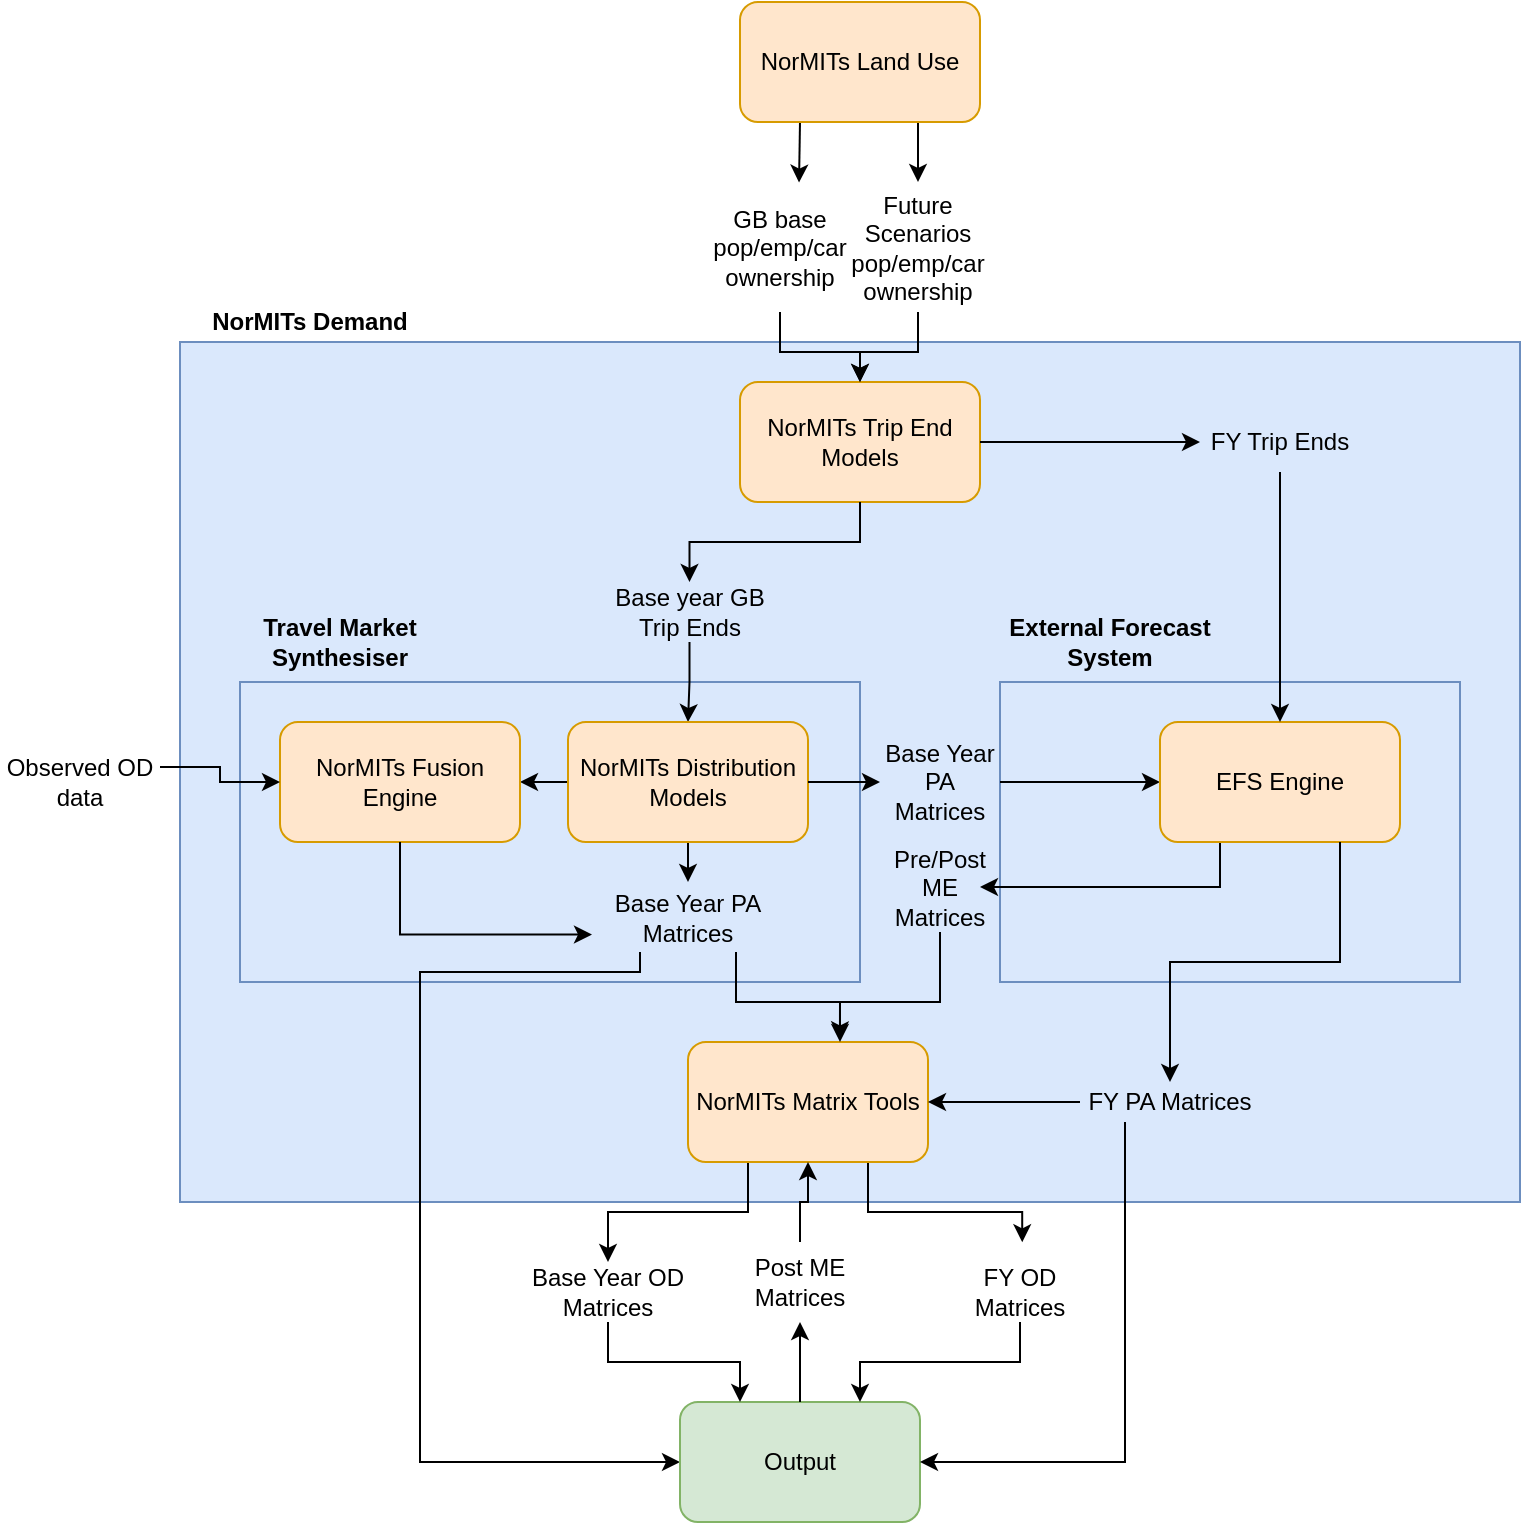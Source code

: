 <mxfile version="14.1.9" type="device" pages="2"><diagram id="C5RBs43oDa-KdzZeNtuy" name="Demand Op Model"><mxGraphModel dx="1684" dy="872" grid="1" gridSize="10" guides="1" tooltips="1" connect="1" arrows="1" fold="1" page="1" pageScale="1" pageWidth="827" pageHeight="1169" math="0" shadow="0"><root><mxCell id="WIyWlLk6GJQsqaUBKTNV-0"/><mxCell id="WIyWlLk6GJQsqaUBKTNV-1" parent="WIyWlLk6GJQsqaUBKTNV-0"/><mxCell id="84nA1yz6snF1AJvq_4vm-4" value="" style="rounded=0;whiteSpace=wrap;html=1;fillColor=#dae8fc;strokeColor=#6c8ebf;" parent="WIyWlLk6GJQsqaUBKTNV-1" vertex="1"><mxGeometry x="120" y="290" width="670" height="430" as="geometry"/></mxCell><mxCell id="84nA1yz6snF1AJvq_4vm-9" value="" style="rounded=0;whiteSpace=wrap;html=1;fillColor=#dae8fc;strokeColor=#6c8ebf;" parent="WIyWlLk6GJQsqaUBKTNV-1" vertex="1"><mxGeometry x="150" y="460" width="310" height="150" as="geometry"/></mxCell><mxCell id="ySCdkQFHRH6HPPdHbl1Z-7" style="edgeStyle=orthogonalEdgeStyle;rounded=0;orthogonalLoop=1;jettySize=auto;html=1;exitX=0.75;exitY=1;exitDx=0;exitDy=0;entryX=0.5;entryY=0;entryDx=0;entryDy=0;" parent="WIyWlLk6GJQsqaUBKTNV-1" source="84nA1yz6snF1AJvq_4vm-0" target="84nA1yz6snF1AJvq_4vm-36" edge="1"><mxGeometry relative="1" as="geometry"/></mxCell><mxCell id="ySCdkQFHRH6HPPdHbl1Z-8" style="edgeStyle=orthogonalEdgeStyle;rounded=0;orthogonalLoop=1;jettySize=auto;html=1;exitX=0.25;exitY=1;exitDx=0;exitDy=0;entryX=0.619;entryY=0.004;entryDx=0;entryDy=0;entryPerimeter=0;" parent="WIyWlLk6GJQsqaUBKTNV-1" source="84nA1yz6snF1AJvq_4vm-0" target="84nA1yz6snF1AJvq_4vm-3" edge="1"><mxGeometry relative="1" as="geometry"/></mxCell><mxCell id="84nA1yz6snF1AJvq_4vm-0" value="NorMITs Land Use" style="rounded=1;whiteSpace=wrap;html=1;fillColor=#ffe6cc;strokeColor=#d79b00;" parent="WIyWlLk6GJQsqaUBKTNV-1" vertex="1"><mxGeometry x="400" y="120" width="120" height="60" as="geometry"/></mxCell><mxCell id="84nA1yz6snF1AJvq_4vm-5" value="NorMITs Demand" style="text;html=1;strokeColor=none;fillColor=none;align=center;verticalAlign=middle;whiteSpace=wrap;rounded=0;fontStyle=1" parent="WIyWlLk6GJQsqaUBKTNV-1" vertex="1"><mxGeometry x="120" y="270" width="130" height="20" as="geometry"/></mxCell><mxCell id="84nA1yz6snF1AJvq_4vm-15" value="" style="edgeStyle=orthogonalEdgeStyle;rounded=0;orthogonalLoop=1;jettySize=auto;html=1;" parent="WIyWlLk6GJQsqaUBKTNV-1" source="84nA1yz6snF1AJvq_4vm-22" target="84nA1yz6snF1AJvq_4vm-13" edge="1"><mxGeometry relative="1" as="geometry"/></mxCell><UserObject label="NorMITs Trip End Models" link="data:page/id,qNR3luJetQ605BBUCs6L" id="84nA1yz6snF1AJvq_4vm-6"><mxCell style="rounded=1;whiteSpace=wrap;html=1;fillColor=#ffe6cc;strokeColor=#d79b00;" parent="WIyWlLk6GJQsqaUBKTNV-1" vertex="1"><mxGeometry x="400" y="310" width="120" height="60" as="geometry"/></mxCell></UserObject><mxCell id="84nA1yz6snF1AJvq_4vm-10" value="External Forecast System" style="text;html=1;strokeColor=none;fillColor=none;align=center;verticalAlign=middle;whiteSpace=wrap;rounded=0;fontStyle=1" parent="WIyWlLk6GJQsqaUBKTNV-1" vertex="1"><mxGeometry x="530" y="425" width="110" height="30" as="geometry"/></mxCell><mxCell id="84nA1yz6snF1AJvq_4vm-11" value="" style="rounded=0;whiteSpace=wrap;html=1;fillColor=#dae8fc;strokeColor=#6c8ebf;" parent="WIyWlLk6GJQsqaUBKTNV-1" vertex="1"><mxGeometry x="530" y="460" width="230" height="150" as="geometry"/></mxCell><mxCell id="84nA1yz6snF1AJvq_4vm-12" value="Travel Market Synthesiser" style="text;html=1;strokeColor=none;fillColor=none;align=center;verticalAlign=middle;whiteSpace=wrap;rounded=0;fontStyle=1" parent="WIyWlLk6GJQsqaUBKTNV-1" vertex="1"><mxGeometry x="150" y="425" width="100" height="30" as="geometry"/></mxCell><mxCell id="84nA1yz6snF1AJvq_4vm-48" style="edgeStyle=orthogonalEdgeStyle;rounded=0;orthogonalLoop=1;jettySize=auto;html=1;exitX=1;exitY=0.5;exitDx=0;exitDy=0;" parent="WIyWlLk6GJQsqaUBKTNV-1" source="84nA1yz6snF1AJvq_4vm-49" target="84nA1yz6snF1AJvq_4vm-38" edge="1"><mxGeometry relative="1" as="geometry"/></mxCell><mxCell id="MoAWkt_CJGht0_YXHGQX-1" style="edgeStyle=orthogonalEdgeStyle;rounded=0;orthogonalLoop=1;jettySize=auto;html=1;exitX=0;exitY=0.5;exitDx=0;exitDy=0;entryX=1;entryY=0.5;entryDx=0;entryDy=0;" parent="WIyWlLk6GJQsqaUBKTNV-1" source="84nA1yz6snF1AJvq_4vm-13" target="84nA1yz6snF1AJvq_4vm-16" edge="1"><mxGeometry relative="1" as="geometry"/></mxCell><mxCell id="ySCdkQFHRH6HPPdHbl1Z-3" style="edgeStyle=orthogonalEdgeStyle;rounded=0;orthogonalLoop=1;jettySize=auto;html=1;exitX=0.5;exitY=1;exitDx=0;exitDy=0;entryX=0.5;entryY=0;entryDx=0;entryDy=0;" parent="WIyWlLk6GJQsqaUBKTNV-1" source="84nA1yz6snF1AJvq_4vm-13" target="84nA1yz6snF1AJvq_4vm-24" edge="1"><mxGeometry relative="1" as="geometry"/></mxCell><mxCell id="84nA1yz6snF1AJvq_4vm-13" value="NorMITs Distribution Models" style="rounded=1;whiteSpace=wrap;html=1;fillColor=#ffe6cc;strokeColor=#d79b00;" parent="WIyWlLk6GJQsqaUBKTNV-1" vertex="1"><mxGeometry x="314" y="480" width="120" height="60" as="geometry"/></mxCell><mxCell id="84nA1yz6snF1AJvq_4vm-87" style="edgeStyle=orthogonalEdgeStyle;rounded=0;orthogonalLoop=1;jettySize=auto;html=1;exitX=0.25;exitY=1;exitDx=0;exitDy=0;entryX=0.5;entryY=0;entryDx=0;entryDy=0;" parent="WIyWlLk6GJQsqaUBKTNV-1" source="84nA1yz6snF1AJvq_4vm-14" target="84nA1yz6snF1AJvq_4vm-86" edge="1"><mxGeometry relative="1" as="geometry"/></mxCell><mxCell id="84nA1yz6snF1AJvq_4vm-89" style="edgeStyle=orthogonalEdgeStyle;rounded=0;orthogonalLoop=1;jettySize=auto;html=1;exitX=0.75;exitY=1;exitDx=0;exitDy=0;entryX=0.514;entryY=-0.329;entryDx=0;entryDy=0;entryPerimeter=0;" parent="WIyWlLk6GJQsqaUBKTNV-1" source="84nA1yz6snF1AJvq_4vm-14" target="84nA1yz6snF1AJvq_4vm-82" edge="1"><mxGeometry relative="1" as="geometry"/></mxCell><mxCell id="84nA1yz6snF1AJvq_4vm-14" value="NorMITs Matrix Tools" style="rounded=1;whiteSpace=wrap;html=1;fillColor=#ffe6cc;strokeColor=#d79b00;" parent="WIyWlLk6GJQsqaUBKTNV-1" vertex="1"><mxGeometry x="374" y="640" width="120" height="60" as="geometry"/></mxCell><mxCell id="84nA1yz6snF1AJvq_4vm-16" value="NorMITs Fusion Engine" style="rounded=1;whiteSpace=wrap;html=1;fillColor=#ffe6cc;strokeColor=#d79b00;" parent="WIyWlLk6GJQsqaUBKTNV-1" vertex="1"><mxGeometry x="170" y="480" width="120" height="60" as="geometry"/></mxCell><mxCell id="84nA1yz6snF1AJvq_4vm-75" style="edgeStyle=orthogonalEdgeStyle;rounded=0;orthogonalLoop=1;jettySize=auto;html=1;exitX=0;exitY=0.5;exitDx=0;exitDy=0;entryX=1;entryY=0.5;entryDx=0;entryDy=0;" parent="WIyWlLk6GJQsqaUBKTNV-1" source="84nA1yz6snF1AJvq_4vm-78" target="84nA1yz6snF1AJvq_4vm-14" edge="1"><mxGeometry relative="1" as="geometry"/></mxCell><mxCell id="ySCdkQFHRH6HPPdHbl1Z-0" style="edgeStyle=orthogonalEdgeStyle;rounded=0;orthogonalLoop=1;jettySize=auto;html=1;exitX=0.25;exitY=1;exitDx=0;exitDy=0;entryX=1;entryY=0.5;entryDx=0;entryDy=0;" parent="WIyWlLk6GJQsqaUBKTNV-1" source="84nA1yz6snF1AJvq_4vm-38" target="84nA1yz6snF1AJvq_4vm-68" edge="1"><mxGeometry relative="1" as="geometry"/></mxCell><mxCell id="84nA1yz6snF1AJvq_4vm-38" value="EFS Engine" style="rounded=1;whiteSpace=wrap;html=1;fillColor=#ffe6cc;strokeColor=#d79b00;" parent="WIyWlLk6GJQsqaUBKTNV-1" vertex="1"><mxGeometry x="610" y="480" width="120" height="60" as="geometry"/></mxCell><mxCell id="84nA1yz6snF1AJvq_4vm-45" style="edgeStyle=orthogonalEdgeStyle;rounded=0;orthogonalLoop=1;jettySize=auto;html=1;entryX=0.5;entryY=0;entryDx=0;entryDy=0;" parent="WIyWlLk6GJQsqaUBKTNV-1" source="84nA1yz6snF1AJvq_4vm-97" target="84nA1yz6snF1AJvq_4vm-38" edge="1"><mxGeometry relative="1" as="geometry"/></mxCell><mxCell id="84nA1yz6snF1AJvq_4vm-55" style="edgeStyle=orthogonalEdgeStyle;rounded=0;orthogonalLoop=1;jettySize=auto;html=1;exitX=0.5;exitY=1;exitDx=0;exitDy=0;" parent="WIyWlLk6GJQsqaUBKTNV-1" edge="1"><mxGeometry relative="1" as="geometry"><mxPoint x="500" y="594.5" as="sourcePoint"/><mxPoint x="500" y="594.5" as="targetPoint"/></mxGeometry></mxCell><mxCell id="84nA1yz6snF1AJvq_4vm-49" value="Base Year PA Matrices" style="text;html=1;strokeColor=none;fillColor=none;align=center;verticalAlign=middle;whiteSpace=wrap;rounded=0;" parent="WIyWlLk6GJQsqaUBKTNV-1" vertex="1"><mxGeometry x="470" y="490" width="60" height="40" as="geometry"/></mxCell><mxCell id="84nA1yz6snF1AJvq_4vm-57" style="edgeStyle=orthogonalEdgeStyle;rounded=0;orthogonalLoop=1;jettySize=auto;html=1;exitX=1;exitY=0.5;exitDx=0;exitDy=0;" parent="WIyWlLk6GJQsqaUBKTNV-1" source="84nA1yz6snF1AJvq_4vm-13" target="84nA1yz6snF1AJvq_4vm-49" edge="1"><mxGeometry relative="1" as="geometry"><mxPoint x="434" y="510" as="sourcePoint"/><mxPoint x="500" y="510" as="targetPoint"/></mxGeometry></mxCell><mxCell id="MoAWkt_CJGht0_YXHGQX-3" style="edgeStyle=orthogonalEdgeStyle;rounded=0;orthogonalLoop=1;jettySize=auto;html=1;exitX=0.25;exitY=1;exitDx=0;exitDy=0;entryX=0;entryY=0.5;entryDx=0;entryDy=0;" parent="WIyWlLk6GJQsqaUBKTNV-1" source="84nA1yz6snF1AJvq_4vm-24" target="84nA1yz6snF1AJvq_4vm-76" edge="1"><mxGeometry relative="1" as="geometry"><Array as="points"><mxPoint x="240" y="605"/><mxPoint x="240" y="850"/></Array></mxGeometry></mxCell><mxCell id="ySCdkQFHRH6HPPdHbl1Z-12" style="edgeStyle=orthogonalEdgeStyle;rounded=0;orthogonalLoop=1;jettySize=auto;html=1;exitX=0.75;exitY=1;exitDx=0;exitDy=0;entryX=0.633;entryY=-0.022;entryDx=0;entryDy=0;entryPerimeter=0;" parent="WIyWlLk6GJQsqaUBKTNV-1" source="84nA1yz6snF1AJvq_4vm-24" target="84nA1yz6snF1AJvq_4vm-14" edge="1"><mxGeometry relative="1" as="geometry"><Array as="points"><mxPoint x="398" y="620"/><mxPoint x="450" y="620"/></Array></mxGeometry></mxCell><mxCell id="84nA1yz6snF1AJvq_4vm-24" value="Base Year PA Matrices" style="text;html=1;strokeColor=none;fillColor=none;align=center;verticalAlign=middle;whiteSpace=wrap;rounded=0;" parent="WIyWlLk6GJQsqaUBKTNV-1" vertex="1"><mxGeometry x="326" y="560" width="96" height="35" as="geometry"/></mxCell><mxCell id="84nA1yz6snF1AJvq_4vm-62" style="edgeStyle=orthogonalEdgeStyle;rounded=0;orthogonalLoop=1;jettySize=auto;html=1;exitX=0.5;exitY=1;exitDx=0;exitDy=0;entryX=0;entryY=0.75;entryDx=0;entryDy=0;" parent="WIyWlLk6GJQsqaUBKTNV-1" source="84nA1yz6snF1AJvq_4vm-16" target="84nA1yz6snF1AJvq_4vm-24" edge="1"><mxGeometry relative="1" as="geometry"><mxPoint x="230" y="540" as="sourcePoint"/><mxPoint x="374" y="670" as="targetPoint"/></mxGeometry></mxCell><mxCell id="ySCdkQFHRH6HPPdHbl1Z-1" value="" style="edgeStyle=orthogonalEdgeStyle;rounded=0;orthogonalLoop=1;jettySize=auto;html=1;" parent="WIyWlLk6GJQsqaUBKTNV-1" source="84nA1yz6snF1AJvq_4vm-68" target="84nA1yz6snF1AJvq_4vm-14" edge="1"><mxGeometry relative="1" as="geometry"><Array as="points"><mxPoint x="500" y="620"/><mxPoint x="450" y="620"/></Array></mxGeometry></mxCell><mxCell id="84nA1yz6snF1AJvq_4vm-68" value="Pre/Post ME Matrices" style="text;html=1;strokeColor=none;fillColor=none;align=center;verticalAlign=middle;whiteSpace=wrap;rounded=0;" parent="WIyWlLk6GJQsqaUBKTNV-1" vertex="1"><mxGeometry x="480" y="540" width="40" height="45" as="geometry"/></mxCell><mxCell id="84nA1yz6snF1AJvq_4vm-76" value="Output" style="rounded=1;whiteSpace=wrap;html=1;fillColor=#d5e8d4;strokeColor=#82b366;" parent="WIyWlLk6GJQsqaUBKTNV-1" vertex="1"><mxGeometry x="370" y="820" width="120" height="60" as="geometry"/></mxCell><mxCell id="84nA1yz6snF1AJvq_4vm-80" style="edgeStyle=orthogonalEdgeStyle;rounded=0;orthogonalLoop=1;jettySize=auto;html=1;exitX=0.25;exitY=1;exitDx=0;exitDy=0;entryX=1;entryY=0.5;entryDx=0;entryDy=0;" parent="WIyWlLk6GJQsqaUBKTNV-1" source="84nA1yz6snF1AJvq_4vm-78" target="84nA1yz6snF1AJvq_4vm-76" edge="1"><mxGeometry relative="1" as="geometry"/></mxCell><mxCell id="84nA1yz6snF1AJvq_4vm-78" value="FY PA Matrices" style="text;html=1;strokeColor=none;fillColor=none;align=center;verticalAlign=middle;whiteSpace=wrap;rounded=0;" parent="WIyWlLk6GJQsqaUBKTNV-1" vertex="1"><mxGeometry x="570" y="660" width="90" height="20" as="geometry"/></mxCell><mxCell id="84nA1yz6snF1AJvq_4vm-79" style="edgeStyle=orthogonalEdgeStyle;rounded=0;orthogonalLoop=1;jettySize=auto;html=1;exitX=0.75;exitY=1;exitDx=0;exitDy=0;entryX=0.5;entryY=0;entryDx=0;entryDy=0;" parent="WIyWlLk6GJQsqaUBKTNV-1" source="84nA1yz6snF1AJvq_4vm-38" target="84nA1yz6snF1AJvq_4vm-78" edge="1"><mxGeometry relative="1" as="geometry"><mxPoint x="590" y="540" as="sourcePoint"/><mxPoint x="494" y="670" as="targetPoint"/></mxGeometry></mxCell><mxCell id="84nA1yz6snF1AJvq_4vm-90" style="edgeStyle=orthogonalEdgeStyle;rounded=0;orthogonalLoop=1;jettySize=auto;html=1;exitX=0.5;exitY=1;exitDx=0;exitDy=0;entryX=0.75;entryY=0;entryDx=0;entryDy=0;" parent="WIyWlLk6GJQsqaUBKTNV-1" source="84nA1yz6snF1AJvq_4vm-82" target="84nA1yz6snF1AJvq_4vm-76" edge="1"><mxGeometry relative="1" as="geometry"/></mxCell><mxCell id="84nA1yz6snF1AJvq_4vm-82" value="FY OD Matrices" style="text;html=1;strokeColor=none;fillColor=none;align=center;verticalAlign=middle;whiteSpace=wrap;rounded=0;" parent="WIyWlLk6GJQsqaUBKTNV-1" vertex="1"><mxGeometry x="500" y="750" width="80" height="30" as="geometry"/></mxCell><mxCell id="84nA1yz6snF1AJvq_4vm-88" style="edgeStyle=orthogonalEdgeStyle;rounded=0;orthogonalLoop=1;jettySize=auto;html=1;exitX=0.5;exitY=1;exitDx=0;exitDy=0;entryX=0.25;entryY=0;entryDx=0;entryDy=0;" parent="WIyWlLk6GJQsqaUBKTNV-1" source="84nA1yz6snF1AJvq_4vm-86" target="84nA1yz6snF1AJvq_4vm-76" edge="1"><mxGeometry relative="1" as="geometry"/></mxCell><mxCell id="84nA1yz6snF1AJvq_4vm-86" value="Base Year OD Matrices" style="text;html=1;strokeColor=none;fillColor=none;align=center;verticalAlign=middle;whiteSpace=wrap;rounded=0;" parent="WIyWlLk6GJQsqaUBKTNV-1" vertex="1"><mxGeometry x="294" y="750" width="80" height="30" as="geometry"/></mxCell><mxCell id="ySCdkQFHRH6HPPdHbl1Z-9" style="edgeStyle=orthogonalEdgeStyle;rounded=0;orthogonalLoop=1;jettySize=auto;html=1;exitX=0.5;exitY=1;exitDx=0;exitDy=0;entryX=0.5;entryY=0;entryDx=0;entryDy=0;" parent="WIyWlLk6GJQsqaUBKTNV-1" source="84nA1yz6snF1AJvq_4vm-36" target="84nA1yz6snF1AJvq_4vm-6" edge="1"><mxGeometry relative="1" as="geometry"/></mxCell><mxCell id="84nA1yz6snF1AJvq_4vm-36" value="Future Scenarios pop/emp/car ownership" style="text;html=1;strokeColor=none;fillColor=none;align=center;verticalAlign=middle;whiteSpace=wrap;rounded=0;" parent="WIyWlLk6GJQsqaUBKTNV-1" vertex="1"><mxGeometry x="454" y="210" width="70" height="65" as="geometry"/></mxCell><mxCell id="ySCdkQFHRH6HPPdHbl1Z-10" style="edgeStyle=orthogonalEdgeStyle;rounded=0;orthogonalLoop=1;jettySize=auto;html=1;exitX=0.5;exitY=1;exitDx=0;exitDy=0;entryX=0.5;entryY=0;entryDx=0;entryDy=0;" parent="WIyWlLk6GJQsqaUBKTNV-1" source="84nA1yz6snF1AJvq_4vm-3" target="84nA1yz6snF1AJvq_4vm-6" edge="1"><mxGeometry relative="1" as="geometry"/></mxCell><mxCell id="84nA1yz6snF1AJvq_4vm-3" value="GB base pop/emp/car ownership" style="text;html=1;strokeColor=none;fillColor=none;align=center;verticalAlign=middle;whiteSpace=wrap;rounded=0;" parent="WIyWlLk6GJQsqaUBKTNV-1" vertex="1"><mxGeometry x="380" y="210" width="80" height="65" as="geometry"/></mxCell><mxCell id="84nA1yz6snF1AJvq_4vm-22" value="Base year GB Trip Ends" style="text;html=1;strokeColor=none;fillColor=none;align=center;verticalAlign=middle;whiteSpace=wrap;rounded=0;" parent="WIyWlLk6GJQsqaUBKTNV-1" vertex="1"><mxGeometry x="336" y="410" width="77.5" height="30" as="geometry"/></mxCell><mxCell id="84nA1yz6snF1AJvq_4vm-96" value="" style="edgeStyle=orthogonalEdgeStyle;rounded=0;orthogonalLoop=1;jettySize=auto;html=1;" parent="WIyWlLk6GJQsqaUBKTNV-1" source="84nA1yz6snF1AJvq_4vm-6" target="84nA1yz6snF1AJvq_4vm-22" edge="1"><mxGeometry relative="1" as="geometry"><mxPoint x="460" y="370" as="sourcePoint"/><mxPoint x="374" y="480" as="targetPoint"/></mxGeometry></mxCell><mxCell id="84nA1yz6snF1AJvq_4vm-97" value="FY Trip Ends" style="text;html=1;strokeColor=none;fillColor=none;align=center;verticalAlign=middle;whiteSpace=wrap;rounded=0;" parent="WIyWlLk6GJQsqaUBKTNV-1" vertex="1"><mxGeometry x="630" y="325" width="80" height="30" as="geometry"/></mxCell><mxCell id="84nA1yz6snF1AJvq_4vm-99" style="edgeStyle=orthogonalEdgeStyle;rounded=0;orthogonalLoop=1;jettySize=auto;html=1;exitX=1;exitY=0.5;exitDx=0;exitDy=0;entryX=0;entryY=0.5;entryDx=0;entryDy=0;" parent="WIyWlLk6GJQsqaUBKTNV-1" source="84nA1yz6snF1AJvq_4vm-6" target="84nA1yz6snF1AJvq_4vm-97" edge="1"><mxGeometry relative="1" as="geometry"><mxPoint x="520" y="340" as="sourcePoint"/><mxPoint x="650" y="480" as="targetPoint"/></mxGeometry></mxCell><mxCell id="ySCdkQFHRH6HPPdHbl1Z-13" style="edgeStyle=orthogonalEdgeStyle;rounded=0;orthogonalLoop=1;jettySize=auto;html=1;exitX=0.5;exitY=0;exitDx=0;exitDy=0;entryX=0.5;entryY=1;entryDx=0;entryDy=0;" parent="WIyWlLk6GJQsqaUBKTNV-1" source="Iy8C_a_n2SiAuP8EBuxL-1" target="84nA1yz6snF1AJvq_4vm-14" edge="1"><mxGeometry relative="1" as="geometry"/></mxCell><mxCell id="Iy8C_a_n2SiAuP8EBuxL-1" value="Post ME Matrices" style="text;html=1;strokeColor=none;fillColor=none;align=center;verticalAlign=middle;whiteSpace=wrap;rounded=0;" parent="WIyWlLk6GJQsqaUBKTNV-1" vertex="1"><mxGeometry x="410" y="740" width="40" height="40" as="geometry"/></mxCell><mxCell id="Iy8C_a_n2SiAuP8EBuxL-2" style="edgeStyle=orthogonalEdgeStyle;rounded=0;orthogonalLoop=1;jettySize=auto;html=1;exitX=0.5;exitY=0;exitDx=0;exitDy=0;entryX=0.5;entryY=1;entryDx=0;entryDy=0;" parent="WIyWlLk6GJQsqaUBKTNV-1" source="84nA1yz6snF1AJvq_4vm-76" target="Iy8C_a_n2SiAuP8EBuxL-1" edge="1"><mxGeometry relative="1" as="geometry"><mxPoint x="430" y="820" as="sourcePoint"/><mxPoint x="434" y="700" as="targetPoint"/></mxGeometry></mxCell><mxCell id="MoAWkt_CJGht0_YXHGQX-6" style="edgeStyle=orthogonalEdgeStyle;rounded=0;orthogonalLoop=1;jettySize=auto;html=1;exitX=1;exitY=0.25;exitDx=0;exitDy=0;" parent="WIyWlLk6GJQsqaUBKTNV-1" source="MoAWkt_CJGht0_YXHGQX-4" target="84nA1yz6snF1AJvq_4vm-16" edge="1"><mxGeometry relative="1" as="geometry"/></mxCell><mxCell id="MoAWkt_CJGht0_YXHGQX-4" value="Observed OD data" style="text;html=1;strokeColor=none;fillColor=none;align=center;verticalAlign=middle;whiteSpace=wrap;rounded=0;" parent="WIyWlLk6GJQsqaUBKTNV-1" vertex="1"><mxGeometry x="30" y="495" width="80" height="30" as="geometry"/></mxCell></root></mxGraphModel></diagram><diagram id="qNR3luJetQ605BBUCs6L" name="Trip End Op Model"><mxGraphModel dx="1684" dy="872" grid="1" gridSize="10" guides="1" tooltips="1" connect="1" arrows="1" fold="1" page="1" pageScale="1" pageWidth="827" pageHeight="1169" math="0" shadow="0"><root><mxCell id="qk_TOl5vr-WH5JWiHwTh-0"/><mxCell id="qk_TOl5vr-WH5JWiHwTh-1" parent="qk_TOl5vr-WH5JWiHwTh-0"/><mxCell id="D4MgIpYX1PNLTh6NL_FA-0" value="NorMITs Trip End Model" style="text;html=1;strokeColor=none;fillColor=none;align=center;verticalAlign=middle;whiteSpace=wrap;rounded=0;fontStyle=1" parent="qk_TOl5vr-WH5JWiHwTh-1" vertex="1"><mxGeometry x="130" y="170" width="170" height="20" as="geometry"/></mxCell><mxCell id="Vx1ih-9w73qdpXAcm3U5-0" value="" style="rounded=0;whiteSpace=wrap;html=1;fillColor=#dae8fc;strokeColor=#6c8ebf;" parent="qk_TOl5vr-WH5JWiHwTh-1" vertex="1"><mxGeometry x="130" y="190" width="700" height="760" as="geometry"/></mxCell><mxCell id="U_UaK9lnyz_nsPR1sB8B-54" value="" style="edgeStyle=orthogonalEdgeStyle;rounded=0;jumpStyle=arc;orthogonalLoop=1;jettySize=auto;html=1;" parent="qk_TOl5vr-WH5JWiHwTh-1" source="u11s--xx9vcb49b_IfS9-0" target="e_3ST5zhgSnFSag0NRsb-10" edge="1"><mxGeometry relative="1" as="geometry"/></mxCell><mxCell id="u11s--xx9vcb49b_IfS9-0" value="NorMITs Land Use" style="rounded=1;whiteSpace=wrap;html=1;fillColor=#ffe6cc;strokeColor=#d79b00;" parent="qk_TOl5vr-WH5JWiHwTh-1" vertex="1"><mxGeometry y="70" width="120" height="60" as="geometry"/></mxCell><mxCell id="e_3ST5zhgSnFSag0NRsb-4" value="NorMITs Production Model" style="text;html=1;strokeColor=none;fillColor=none;align=center;verticalAlign=middle;whiteSpace=wrap;rounded=0;fontStyle=1" parent="qk_TOl5vr-WH5JWiHwTh-1" vertex="1"><mxGeometry x="181.5" y="230" width="170" height="20" as="geometry"/></mxCell><mxCell id="e_3ST5zhgSnFSag0NRsb-6" value="NorMITs Attraction Model" style="text;html=1;strokeColor=none;fillColor=none;align=center;verticalAlign=middle;whiteSpace=wrap;rounded=0;fontStyle=1" parent="qk_TOl5vr-WH5JWiHwTh-1" vertex="1"><mxGeometry x="602.5" y="230" width="170" height="20" as="geometry"/></mxCell><mxCell id="e_3ST5zhgSnFSag0NRsb-8" value="" style="rounded=1;whiteSpace=wrap;html=1;fillColor=#ffe6cc;strokeColor=#d79b00;" parent="qk_TOl5vr-WH5JWiHwTh-1" vertex="1"><mxGeometry x="592.5" y="250" width="197.5" height="560" as="geometry"/></mxCell><mxCell id="U_UaK9lnyz_nsPR1sB8B-45" style="edgeStyle=orthogonalEdgeStyle;rounded=0;jumpStyle=arc;orthogonalLoop=1;jettySize=auto;html=1;exitX=0.5;exitY=1;exitDx=0;exitDy=0;entryX=0.5;entryY=0;entryDx=0;entryDy=0;" parent="qk_TOl5vr-WH5JWiHwTh-1" source="e_3ST5zhgSnFSag0NRsb-9" target="U_UaK9lnyz_nsPR1sB8B-40" edge="1"><mxGeometry relative="1" as="geometry"/></mxCell><mxCell id="e_3ST5zhgSnFSag0NRsb-9" value="Jobs by zone" style="text;html=1;strokeColor=none;fillColor=none;align=center;verticalAlign=middle;whiteSpace=wrap;rounded=0;" parent="qk_TOl5vr-WH5JWiHwTh-1" vertex="1"><mxGeometry x="482" y="160" width="86" height="30" as="geometry"/></mxCell><mxCell id="U_UaK9lnyz_nsPR1sB8B-22" style="edgeStyle=orthogonalEdgeStyle;rounded=0;jumpStyle=arc;orthogonalLoop=1;jettySize=auto;html=1;exitX=0.25;exitY=1;exitDx=0;exitDy=0;entryX=0.5;entryY=0;entryDx=0;entryDy=0;" parent="qk_TOl5vr-WH5JWiHwTh-1" source="e_3ST5zhgSnFSag0NRsb-14" target="U_UaK9lnyz_nsPR1sB8B-0" edge="1"><mxGeometry relative="1" as="geometry"/></mxCell><mxCell id="U_UaK9lnyz_nsPR1sB8B-87" style="edgeStyle=orthogonalEdgeStyle;rounded=0;jumpStyle=arc;orthogonalLoop=1;jettySize=auto;html=1;exitX=1;exitY=0.5;exitDx=0;exitDy=0;entryX=0.25;entryY=0;entryDx=0;entryDy=0;" parent="qk_TOl5vr-WH5JWiHwTh-1" source="e_3ST5zhgSnFSag0NRsb-14" target="U_UaK9lnyz_nsPR1sB8B-83" edge="1"><mxGeometry relative="1" as="geometry"/></mxCell><mxCell id="e_3ST5zhgSnFSag0NRsb-14" value="NTS Analysis" style="rounded=1;whiteSpace=wrap;html=1;fillColor=#ffe6cc;strokeColor=#d79b00;" parent="qk_TOl5vr-WH5JWiHwTh-1" vertex="1"><mxGeometry x="414" y="70" width="120" height="60" as="geometry"/></mxCell><mxCell id="e_3ST5zhgSnFSag0NRsb-10" value="&lt;span style=&quot;font-weight: normal&quot;&gt;People by:&lt;br&gt;&lt;i&gt;TfN Area type&lt;br&gt;Property type&lt;br&gt;Household attributes&lt;br&gt;Gender&lt;br&gt;Age&lt;br&gt;Car Ownership&lt;br&gt;Skill level&lt;/i&gt;&lt;br&gt;&lt;/span&gt;" style="text;html=1;strokeColor=none;fillColor=none;align=center;verticalAlign=middle;whiteSpace=wrap;rounded=0;fontStyle=1" parent="qk_TOl5vr-WH5JWiHwTh-1" vertex="1"><mxGeometry y="220" width="118.75" height="130" as="geometry"/></mxCell><mxCell id="U_UaK9lnyz_nsPR1sB8B-0" value="&lt;span style=&quot;font-weight: normal&quot;&gt;Trip Rates&lt;br&gt;w/ NTEM &amp;amp; TfN segmentation&lt;br&gt;&lt;/span&gt;" style="text;html=1;strokeColor=none;fillColor=none;align=center;verticalAlign=middle;whiteSpace=wrap;rounded=0;fontStyle=1" parent="qk_TOl5vr-WH5JWiHwTh-1" vertex="1"><mxGeometry x="374" y="265" width="80" height="70" as="geometry"/></mxCell><mxCell id="U_UaK9lnyz_nsPR1sB8B-98" style="edgeStyle=orthogonalEdgeStyle;rounded=0;jumpStyle=arc;orthogonalLoop=1;jettySize=auto;html=1;exitX=0.5;exitY=1;exitDx=0;exitDy=0;entryX=0.5;entryY=0;entryDx=0;entryDy=0;" parent="qk_TOl5vr-WH5JWiHwTh-1" source="Tph_gJqWwick8H7wGG4q-9" target="U_UaK9lnyz_nsPR1sB8B-81" edge="1"><mxGeometry relative="1" as="geometry"/></mxCell><mxCell id="U_UaK9lnyz_nsPR1sB8B-27" value="Attraction Weighting" style="rounded=1;whiteSpace=wrap;html=1;fillColor=#dae8fc;strokeColor=#6c8ebf;" parent="qk_TOl5vr-WH5JWiHwTh-1" vertex="1"><mxGeometry x="632.5" y="270" width="120" height="60" as="geometry"/></mxCell><mxCell id="Tph_gJqWwick8H7wGG4q-6" style="edgeStyle=orthogonalEdgeStyle;rounded=0;jumpStyle=arc;orthogonalLoop=1;jettySize=auto;html=1;exitX=0.5;exitY=1;exitDx=0;exitDy=0;" parent="qk_TOl5vr-WH5JWiHwTh-1" source="U_UaK9lnyz_nsPR1sB8B-28" target="U_UaK9lnyz_nsPR1sB8B-55" edge="1"><mxGeometry relative="1" as="geometry"/></mxCell><mxCell id="U_UaK9lnyz_nsPR1sB8B-28" value="Aggregation to Zones" style="rounded=1;whiteSpace=wrap;html=1;fillColor=#ffe6cc;strokeColor=#d79b00;" parent="qk_TOl5vr-WH5JWiHwTh-1" vertex="1"><mxGeometry x="424" y="725" width="100" height="50" as="geometry"/></mxCell><mxCell id="Tph_gJqWwick8H7wGG4q-15" style="edgeStyle=orthogonalEdgeStyle;rounded=0;jumpStyle=arc;orthogonalLoop=1;jettySize=auto;html=1;exitX=0.5;exitY=1;exitDx=0;exitDy=0;entryX=0.528;entryY=-0.306;entryDx=0;entryDy=0;entryPerimeter=0;" parent="qk_TOl5vr-WH5JWiHwTh-1" source="U_UaK9lnyz_nsPR1sB8B-29" target="Tph_gJqWwick8H7wGG4q-13" edge="1"><mxGeometry relative="1" as="geometry"/></mxCell><mxCell id="U_UaK9lnyz_nsPR1sB8B-29" value="Skill level weighting" style="rounded=1;whiteSpace=wrap;html=1;fillColor=#dae8fc;strokeColor=#6c8ebf;" parent="qk_TOl5vr-WH5JWiHwTh-1" vertex="1"><mxGeometry x="632.5" y="640" width="120" height="60" as="geometry"/></mxCell><mxCell id="U_UaK9lnyz_nsPR1sB8B-38" value="Output" style="rounded=1;whiteSpace=wrap;html=1;fillColor=#d5e8d4;strokeColor=#82b366;" parent="qk_TOl5vr-WH5JWiHwTh-1" vertex="1"><mxGeometry x="424" y="970" width="100" height="50" as="geometry"/></mxCell><mxCell id="U_UaK9lnyz_nsPR1sB8B-47" style="edgeStyle=orthogonalEdgeStyle;rounded=0;jumpStyle=arc;orthogonalLoop=1;jettySize=auto;html=1;exitX=0.5;exitY=1;exitDx=0;exitDy=0;entryX=0.5;entryY=0;entryDx=0;entryDy=0;" parent="qk_TOl5vr-WH5JWiHwTh-1" source="U_UaK9lnyz_nsPR1sB8B-40" target="U_UaK9lnyz_nsPR1sB8B-43" edge="1"><mxGeometry relative="1" as="geometry"/></mxCell><mxCell id="U_UaK9lnyz_nsPR1sB8B-40" value="Jobs by purpose group" style="text;html=1;strokeColor=none;fillColor=none;align=center;verticalAlign=middle;whiteSpace=wrap;rounded=0;" parent="qk_TOl5vr-WH5JWiHwTh-1" vertex="1"><mxGeometry x="480" y="280" width="90" height="40" as="geometry"/></mxCell><mxCell id="Tph_gJqWwick8H7wGG4q-5" style="edgeStyle=orthogonalEdgeStyle;rounded=0;jumpStyle=arc;orthogonalLoop=1;jettySize=auto;html=1;exitX=0.5;exitY=1;exitDx=0;exitDy=0;entryX=0;entryY=0.5;entryDx=0;entryDy=0;" parent="qk_TOl5vr-WH5JWiHwTh-1" source="U_UaK9lnyz_nsPR1sB8B-43" target="U_UaK9lnyz_nsPR1sB8B-29" edge="1"><mxGeometry relative="1" as="geometry"/></mxCell><mxCell id="U_UaK9lnyz_nsPR1sB8B-43" value="Jobs by SOC group" style="text;html=1;strokeColor=none;fillColor=none;align=center;verticalAlign=middle;whiteSpace=wrap;rounded=0;" parent="qk_TOl5vr-WH5JWiHwTh-1" vertex="1"><mxGeometry x="490" y="535" width="70" height="35" as="geometry"/></mxCell><mxCell id="U_UaK9lnyz_nsPR1sB8B-49" value="" style="rounded=1;whiteSpace=wrap;html=1;fillColor=#ffe6cc;strokeColor=#d79b00;" parent="qk_TOl5vr-WH5JWiHwTh-1" vertex="1"><mxGeometry x="166.5" y="250" width="193.5" height="560" as="geometry"/></mxCell><mxCell id="U_UaK9lnyz_nsPR1sB8B-2" value="Trip Production" style="rounded=1;whiteSpace=wrap;html=1;fillColor=#dae8fc;strokeColor=#6c8ebf;" parent="qk_TOl5vr-WH5JWiHwTh-1" vertex="1"><mxGeometry x="206.5" y="270" width="120" height="60" as="geometry"/></mxCell><mxCell id="U_UaK9lnyz_nsPR1sB8B-3" value="Time Period Allocation" style="rounded=1;whiteSpace=wrap;html=1;fillColor=#dae8fc;strokeColor=#6c8ebf;" parent="qk_TOl5vr-WH5JWiHwTh-1" vertex="1"><mxGeometry x="206.5" y="460" width="120" height="60" as="geometry"/></mxCell><mxCell id="Tph_gJqWwick8H7wGG4q-3" style="edgeStyle=orthogonalEdgeStyle;rounded=0;jumpStyle=arc;orthogonalLoop=1;jettySize=auto;html=1;exitX=0.5;exitY=1;exitDx=0;exitDy=0;entryX=0.5;entryY=0;entryDx=0;entryDy=0;" parent="qk_TOl5vr-WH5JWiHwTh-1" source="U_UaK9lnyz_nsPR1sB8B-12" target="Tph_gJqWwick8H7wGG4q-0" edge="1"><mxGeometry relative="1" as="geometry"/></mxCell><mxCell id="U_UaK9lnyz_nsPR1sB8B-12" value="Mode Allocation" style="rounded=1;whiteSpace=wrap;html=1;fillColor=#dae8fc;strokeColor=#6c8ebf;" parent="qk_TOl5vr-WH5JWiHwTh-1" vertex="1"><mxGeometry x="206.5" y="640" width="120" height="60" as="geometry"/></mxCell><mxCell id="U_UaK9lnyz_nsPR1sB8B-26" value="" style="edgeStyle=orthogonalEdgeStyle;rounded=0;jumpStyle=arc;orthogonalLoop=1;jettySize=auto;html=1;" parent="qk_TOl5vr-WH5JWiHwTh-1" source="U_UaK9lnyz_nsPR1sB8B-66" target="U_UaK9lnyz_nsPR1sB8B-12" edge="1"><mxGeometry relative="1" as="geometry"/></mxCell><mxCell id="U_UaK9lnyz_nsPR1sB8B-24" value="" style="edgeStyle=orthogonalEdgeStyle;rounded=0;jumpStyle=arc;orthogonalLoop=1;jettySize=auto;html=1;" parent="qk_TOl5vr-WH5JWiHwTh-1" source="U_UaK9lnyz_nsPR1sB8B-63" target="U_UaK9lnyz_nsPR1sB8B-3" edge="1"><mxGeometry relative="1" as="geometry"/></mxCell><mxCell id="U_UaK9lnyz_nsPR1sB8B-11" style="edgeStyle=orthogonalEdgeStyle;rounded=0;orthogonalLoop=1;jettySize=auto;html=1;entryX=1;entryY=0.5;entryDx=0;entryDy=0;" parent="qk_TOl5vr-WH5JWiHwTh-1" target="U_UaK9lnyz_nsPR1sB8B-3" edge="1"><mxGeometry relative="1" as="geometry"><mxPoint x="460" y="130" as="sourcePoint"/><Array as="points"><mxPoint x="460" y="130"/><mxPoint x="460" y="490"/></Array></mxGeometry></mxCell><mxCell id="U_UaK9lnyz_nsPR1sB8B-23" style="edgeStyle=orthogonalEdgeStyle;rounded=0;jumpStyle=arc;orthogonalLoop=1;jettySize=auto;html=1;exitX=0;exitY=0.5;exitDx=0;exitDy=0;entryX=1;entryY=0.5;entryDx=0;entryDy=0;" parent="qk_TOl5vr-WH5JWiHwTh-1" source="U_UaK9lnyz_nsPR1sB8B-0" target="U_UaK9lnyz_nsPR1sB8B-2" edge="1"><mxGeometry relative="1" as="geometry"/></mxCell><mxCell id="U_UaK9lnyz_nsPR1sB8B-53" value="" style="edgeStyle=orthogonalEdgeStyle;rounded=0;jumpStyle=arc;orthogonalLoop=1;jettySize=auto;html=1;" parent="qk_TOl5vr-WH5JWiHwTh-1" source="e_3ST5zhgSnFSag0NRsb-10" target="U_UaK9lnyz_nsPR1sB8B-2" edge="1"><mxGeometry relative="1" as="geometry"/></mxCell><mxCell id="U_UaK9lnyz_nsPR1sB8B-35" style="edgeStyle=orthogonalEdgeStyle;rounded=0;jumpStyle=arc;orthogonalLoop=1;jettySize=auto;html=1;exitX=1;exitY=0.5;exitDx=0;exitDy=0;entryX=0;entryY=0.5;entryDx=0;entryDy=0;" parent="qk_TOl5vr-WH5JWiHwTh-1" source="u11s--xx9vcb49b_IfS9-0" target="e_3ST5zhgSnFSag0NRsb-9" edge="1"><mxGeometry relative="1" as="geometry"/></mxCell><mxCell id="Tph_gJqWwick8H7wGG4q-7" style="edgeStyle=orthogonalEdgeStyle;rounded=0;jumpStyle=arc;orthogonalLoop=1;jettySize=auto;html=1;exitX=0.5;exitY=1;exitDx=0;exitDy=0;entryX=0.5;entryY=0;entryDx=0;entryDy=0;" parent="qk_TOl5vr-WH5JWiHwTh-1" source="U_UaK9lnyz_nsPR1sB8B-55" target="U_UaK9lnyz_nsPR1sB8B-59" edge="1"><mxGeometry relative="1" as="geometry"/></mxCell><mxCell id="U_UaK9lnyz_nsPR1sB8B-55" value="P/A control" style="rounded=1;whiteSpace=wrap;html=1;fillColor=#ffe6cc;strokeColor=#d79b00;" parent="qk_TOl5vr-WH5JWiHwTh-1" vertex="1"><mxGeometry x="424" y="810" width="100" height="50" as="geometry"/></mxCell><mxCell id="U_UaK9lnyz_nsPR1sB8B-60" style="edgeStyle=orthogonalEdgeStyle;rounded=0;jumpStyle=arc;orthogonalLoop=1;jettySize=auto;html=1;exitX=0.5;exitY=1;exitDx=0;exitDy=0;entryX=0.5;entryY=0;entryDx=0;entryDy=0;" parent="qk_TOl5vr-WH5JWiHwTh-1" source="U_UaK9lnyz_nsPR1sB8B-59" target="U_UaK9lnyz_nsPR1sB8B-38" edge="1"><mxGeometry relative="1" as="geometry"/></mxCell><mxCell id="U_UaK9lnyz_nsPR1sB8B-59" value="NTEM control" style="rounded=1;whiteSpace=wrap;html=1;fillColor=#ffe6cc;strokeColor=#d79b00;" parent="qk_TOl5vr-WH5JWiHwTh-1" vertex="1"><mxGeometry x="424" y="890" width="100" height="50" as="geometry"/></mxCell><mxCell id="U_UaK9lnyz_nsPR1sB8B-65" style="edgeStyle=orthogonalEdgeStyle;rounded=0;jumpStyle=arc;orthogonalLoop=1;jettySize=auto;html=1;exitX=1;exitY=0.5;exitDx=0;exitDy=0;entryX=0;entryY=0.5;entryDx=0;entryDy=0;" parent="qk_TOl5vr-WH5JWiHwTh-1" source="U_UaK9lnyz_nsPR1sB8B-61" target="U_UaK9lnyz_nsPR1sB8B-59" edge="1"><mxGeometry relative="1" as="geometry"><Array as="points"><mxPoint x="150" y="390"/><mxPoint x="150" y="915"/></Array></mxGeometry></mxCell><mxCell id="U_UaK9lnyz_nsPR1sB8B-61" value="NTEM Local Authority Trip Ends" style="rounded=1;whiteSpace=wrap;html=1;fillColor=#ffe6cc;strokeColor=#d79b00;" parent="qk_TOl5vr-WH5JWiHwTh-1" vertex="1"><mxGeometry x="-1.776e-15" y="360" width="120" height="60" as="geometry"/></mxCell><mxCell id="U_UaK9lnyz_nsPR1sB8B-63" value="&lt;span style=&quot;font-weight: normal&quot;&gt;Weekly productions&lt;br&gt;w/ person segmentation&lt;br&gt;&lt;/span&gt;" style="text;html=1;strokeColor=none;fillColor=none;align=center;verticalAlign=middle;whiteSpace=wrap;rounded=0;fontStyle=1" parent="qk_TOl5vr-WH5JWiHwTh-1" vertex="1"><mxGeometry x="195.75" y="380" width="141.5" height="40" as="geometry"/></mxCell><mxCell id="U_UaK9lnyz_nsPR1sB8B-64" value="" style="edgeStyle=orthogonalEdgeStyle;rounded=0;jumpStyle=arc;orthogonalLoop=1;jettySize=auto;html=1;" parent="qk_TOl5vr-WH5JWiHwTh-1" source="U_UaK9lnyz_nsPR1sB8B-2" target="U_UaK9lnyz_nsPR1sB8B-63" edge="1"><mxGeometry relative="1" as="geometry"><mxPoint x="266.5" y="330" as="sourcePoint"/><mxPoint x="266.5" y="460" as="targetPoint"/></mxGeometry></mxCell><mxCell id="U_UaK9lnyz_nsPR1sB8B-66" value="&lt;span style=&quot;font-weight: normal&quot;&gt;Time period productions&lt;br&gt;w/ person segmentation&lt;br&gt;&lt;/span&gt;" style="text;html=1;strokeColor=none;fillColor=none;align=center;verticalAlign=middle;whiteSpace=wrap;rounded=0;fontStyle=1" parent="qk_TOl5vr-WH5JWiHwTh-1" vertex="1"><mxGeometry x="195.75" y="560" width="141.5" height="50" as="geometry"/></mxCell><mxCell id="U_UaK9lnyz_nsPR1sB8B-67" value="" style="edgeStyle=orthogonalEdgeStyle;rounded=0;jumpStyle=arc;orthogonalLoop=1;jettySize=auto;html=1;" parent="qk_TOl5vr-WH5JWiHwTh-1" source="U_UaK9lnyz_nsPR1sB8B-3" target="U_UaK9lnyz_nsPR1sB8B-66" edge="1"><mxGeometry relative="1" as="geometry"><mxPoint x="266.5" y="520" as="sourcePoint"/><mxPoint x="266.5" y="640" as="targetPoint"/></mxGeometry></mxCell><mxCell id="U_UaK9lnyz_nsPR1sB8B-99" style="edgeStyle=orthogonalEdgeStyle;rounded=0;jumpStyle=arc;orthogonalLoop=1;jettySize=auto;html=1;exitX=0.5;exitY=1;exitDx=0;exitDy=0;" parent="qk_TOl5vr-WH5JWiHwTh-1" source="Tph_gJqWwick8H7wGG4q-11" target="U_UaK9lnyz_nsPR1sB8B-29" edge="1"><mxGeometry relative="1" as="geometry"/></mxCell><mxCell id="U_UaK9lnyz_nsPR1sB8B-81" value="Modal weighting" style="rounded=1;whiteSpace=wrap;html=1;fillColor=#dae8fc;strokeColor=#6c8ebf;" parent="qk_TOl5vr-WH5JWiHwTh-1" vertex="1"><mxGeometry x="632.5" y="455" width="120" height="60" as="geometry"/></mxCell><mxCell id="U_UaK9lnyz_nsPR1sB8B-95" style="edgeStyle=orthogonalEdgeStyle;rounded=0;jumpStyle=arc;orthogonalLoop=1;jettySize=auto;html=1;exitX=1;exitY=0.25;exitDx=0;exitDy=0;entryX=0;entryY=0.25;entryDx=0;entryDy=0;" parent="qk_TOl5vr-WH5JWiHwTh-1" source="U_UaK9lnyz_nsPR1sB8B-83" target="U_UaK9lnyz_nsPR1sB8B-27" edge="1"><mxGeometry relative="1" as="geometry"/></mxCell><mxCell id="U_UaK9lnyz_nsPR1sB8B-97" style="edgeStyle=orthogonalEdgeStyle;rounded=0;jumpStyle=arc;orthogonalLoop=1;jettySize=auto;html=1;exitX=0.5;exitY=1;exitDx=0;exitDy=0;entryX=0;entryY=0.5;entryDx=0;entryDy=0;" parent="qk_TOl5vr-WH5JWiHwTh-1" source="U_UaK9lnyz_nsPR1sB8B-83" target="U_UaK9lnyz_nsPR1sB8B-81" edge="1"><mxGeometry relative="1" as="geometry"/></mxCell><mxCell id="U_UaK9lnyz_nsPR1sB8B-83" value="Attraction weights&lt;br&gt;Modal weights" style="text;html=1;strokeColor=none;fillColor=none;align=center;verticalAlign=middle;whiteSpace=wrap;rounded=0;" parent="qk_TOl5vr-WH5JWiHwTh-1" vertex="1"><mxGeometry x="534" y="120" width="106" height="40" as="geometry"/></mxCell><mxCell id="Tph_gJqWwick8H7wGG4q-4" style="edgeStyle=orthogonalEdgeStyle;rounded=0;jumpStyle=arc;orthogonalLoop=1;jettySize=auto;html=1;exitX=1;exitY=0.5;exitDx=0;exitDy=0;entryX=0;entryY=0.5;entryDx=0;entryDy=0;" parent="qk_TOl5vr-WH5JWiHwTh-1" source="Tph_gJqWwick8H7wGG4q-0" target="U_UaK9lnyz_nsPR1sB8B-28" edge="1"><mxGeometry relative="1" as="geometry"/></mxCell><mxCell id="Tph_gJqWwick8H7wGG4q-0" value="&lt;span style=&quot;font-weight: normal&quot;&gt;Modal time period productions&lt;br&gt;w/ person segmentation&lt;br&gt;&lt;/span&gt;" style="text;html=1;strokeColor=none;fillColor=none;align=center;verticalAlign=middle;whiteSpace=wrap;rounded=0;fontStyle=1" parent="qk_TOl5vr-WH5JWiHwTh-1" vertex="1"><mxGeometry x="195.75" y="740" width="141.5" height="50" as="geometry"/></mxCell><mxCell id="Tph_gJqWwick8H7wGG4q-9" value="&lt;span style=&quot;font-weight: normal&quot;&gt;Attractions by:&lt;br&gt;&lt;i&gt;purpose&lt;/i&gt;&lt;br&gt;&lt;/span&gt;" style="text;html=1;strokeColor=none;fillColor=none;align=center;verticalAlign=middle;whiteSpace=wrap;rounded=0;fontStyle=1" parent="qk_TOl5vr-WH5JWiHwTh-1" vertex="1"><mxGeometry x="621.75" y="375" width="141.5" height="45" as="geometry"/></mxCell><mxCell id="Tph_gJqWwick8H7wGG4q-10" style="edgeStyle=orthogonalEdgeStyle;rounded=0;jumpStyle=arc;orthogonalLoop=1;jettySize=auto;html=1;exitX=0.5;exitY=1;exitDx=0;exitDy=0;entryX=0.5;entryY=0;entryDx=0;entryDy=0;" parent="qk_TOl5vr-WH5JWiHwTh-1" source="U_UaK9lnyz_nsPR1sB8B-27" target="Tph_gJqWwick8H7wGG4q-9" edge="1"><mxGeometry relative="1" as="geometry"><mxPoint x="692.5" y="330" as="sourcePoint"/><mxPoint x="692.5" y="455" as="targetPoint"/></mxGeometry></mxCell><mxCell id="Tph_gJqWwick8H7wGG4q-11" value="Modal attractions by:&lt;br&gt;&lt;i&gt;purpose&lt;br&gt;mode&lt;/i&gt;" style="text;html=1;strokeColor=none;fillColor=none;align=center;verticalAlign=middle;whiteSpace=wrap;rounded=0;" parent="qk_TOl5vr-WH5JWiHwTh-1" vertex="1"><mxGeometry x="637.5" y="540" width="110" height="70" as="geometry"/></mxCell><mxCell id="Tph_gJqWwick8H7wGG4q-12" style="edgeStyle=orthogonalEdgeStyle;rounded=0;jumpStyle=arc;orthogonalLoop=1;jettySize=auto;html=1;exitX=0.5;exitY=1;exitDx=0;exitDy=0;" parent="qk_TOl5vr-WH5JWiHwTh-1" source="U_UaK9lnyz_nsPR1sB8B-81" target="Tph_gJqWwick8H7wGG4q-11" edge="1"><mxGeometry relative="1" as="geometry"><mxPoint x="692.5" y="515" as="sourcePoint"/><mxPoint x="692.5" y="640" as="targetPoint"/></mxGeometry></mxCell><mxCell id="Tph_gJqWwick8H7wGG4q-17" style="edgeStyle=orthogonalEdgeStyle;rounded=0;jumpStyle=arc;orthogonalLoop=1;jettySize=auto;html=1;exitX=0;exitY=0.5;exitDx=0;exitDy=0;entryX=1;entryY=0.5;entryDx=0;entryDy=0;" parent="qk_TOl5vr-WH5JWiHwTh-1" source="Tph_gJqWwick8H7wGG4q-13" target="U_UaK9lnyz_nsPR1sB8B-28" edge="1"><mxGeometry relative="1" as="geometry"/></mxCell><mxCell id="Tph_gJqWwick8H7wGG4q-13" value="Modal attractions by:&lt;br&gt;&lt;i&gt;purpose&lt;br&gt;mode&lt;br&gt;SOC&lt;/i&gt;" style="text;html=1;strokeColor=none;fillColor=none;align=center;verticalAlign=middle;whiteSpace=wrap;rounded=0;" parent="qk_TOl5vr-WH5JWiHwTh-1" vertex="1"><mxGeometry x="632.5" y="740" width="110" height="50" as="geometry"/></mxCell><mxCell id="U_UaK9lnyz_nsPR1sB8B-46" style="edgeStyle=orthogonalEdgeStyle;rounded=0;jumpStyle=arc;orthogonalLoop=1;jettySize=auto;html=1;exitX=1;exitY=0.5;exitDx=0;exitDy=0;" parent="qk_TOl5vr-WH5JWiHwTh-1" source="U_UaK9lnyz_nsPR1sB8B-40" target="U_UaK9lnyz_nsPR1sB8B-27" edge="1"><mxGeometry relative="1" as="geometry"/></mxCell></root></mxGraphModel></diagram></mxfile>